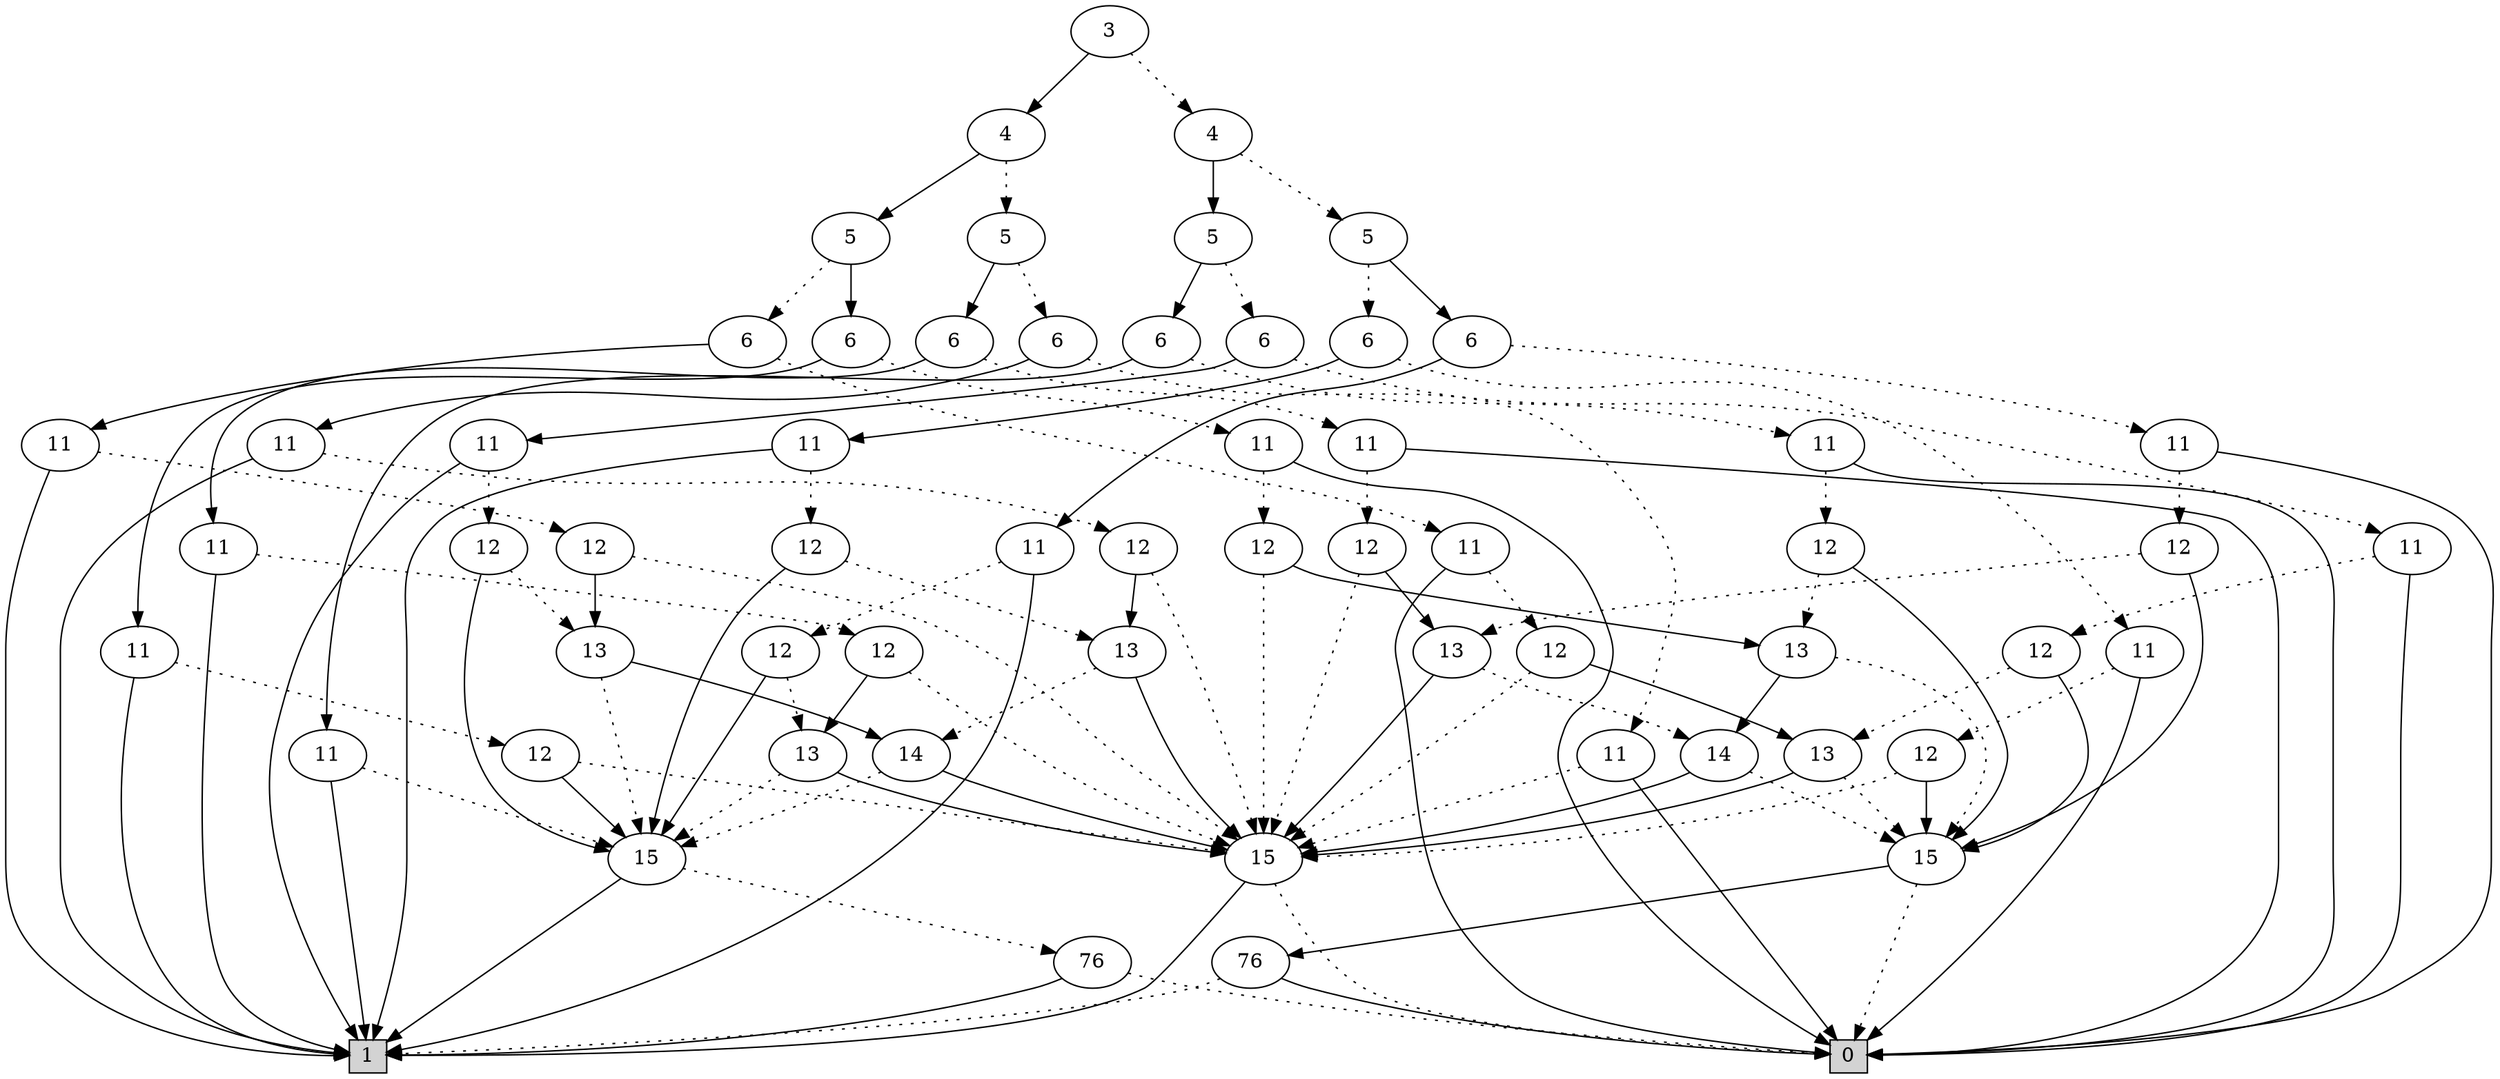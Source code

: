 digraph G {
0 [shape=box, label="0", style=filled, shape=box, height=0.3, width=0.3];
1 [shape=box, label="1", style=filled, shape=box, height=0.3, width=0.3];
175154 [label="3"];
175154 -> 175138 [style=dotted];
175154 -> 175153 [style=filled];
175138 [label="4"];
175138 -> 175130 [style=dotted];
175138 -> 175137 [style=filled];
175130 [label="5"];
175130 -> 175125 [style=dotted];
175130 -> 175129 [style=filled];
175125 [label="6"];
175125 -> 174057 [style=dotted];
175125 -> 175124 [style=filled];
174057 [label="11"];
174057 -> 174056 [style=dotted];
174057 -> 0 [style=filled];
174056 [label="12"];
174056 -> 32 [style=dotted];
174056 -> 174055 [style=filled];
32 [label="15"];
32 -> 0 [style=dotted];
32 -> 1 [style=filled];
174055 [label="15"];
174055 -> 0 [style=dotted];
174055 -> 155 [style=filled];
155 [label="76"];
155 -> 1 [style=dotted];
155 -> 0 [style=filled];
175124 [label="11"];
175124 -> 175123 [style=dotted];
175124 -> 1 [style=filled];
175123 [label="12"];
175123 -> 175122 [style=dotted];
175123 -> 175120 [style=filled];
175122 [label="13"];
175122 -> 175121 [style=dotted];
175122 -> 32 [style=filled];
175121 [label="14"];
175121 -> 175120 [style=dotted];
175121 -> 32 [style=filled];
175120 [label="15"];
175120 -> 154 [style=dotted];
175120 -> 1 [style=filled];
154 [label="76"];
154 -> 0 [style=dotted];
154 -> 1 [style=filled];
175129 [label="6"];
175129 -> 174152 [style=dotted];
175129 -> 175128 [style=filled];
174152 [label="11"];
174152 -> 174151 [style=dotted];
174152 -> 0 [style=filled];
174151 [label="12"];
174151 -> 174150 [style=dotted];
174151 -> 174055 [style=filled];
174150 [label="13"];
174150 -> 174149 [style=dotted];
174150 -> 32 [style=filled];
174149 [label="14"];
174149 -> 174055 [style=dotted];
174149 -> 32 [style=filled];
175128 [label="11"];
175128 -> 175127 [style=dotted];
175128 -> 1 [style=filled];
175127 [label="12"];
175127 -> 175126 [style=dotted];
175127 -> 175120 [style=filled];
175126 [label="13"];
175126 -> 175120 [style=dotted];
175126 -> 32 [style=filled];
175137 [label="5"];
175137 -> 175134 [style=dotted];
175137 -> 175136 [style=filled];
175134 [label="6"];
175134 -> 174232 [style=dotted];
175134 -> 175133 [style=filled];
174232 [label="11"];
174232 -> 174231 [style=dotted];
174232 -> 0 [style=filled];
174231 [label="12"];
174231 -> 174230 [style=dotted];
174231 -> 174055 [style=filled];
174230 [label="13"];
174230 -> 174055 [style=dotted];
174230 -> 32 [style=filled];
175133 [label="11"];
175133 -> 175132 [style=dotted];
175133 -> 1 [style=filled];
175132 [label="12"];
175132 -> 175131 [style=dotted];
175132 -> 175120 [style=filled];
175131 [label="13"];
175131 -> 175120 [style=dotted];
175131 -> 175121 [style=filled];
175136 [label="6"];
175136 -> 174296 [style=dotted];
175136 -> 175135 [style=filled];
174296 [label="11"];
174296 -> 174295 [style=dotted];
174296 -> 0 [style=filled];
174295 [label="12"];
174295 -> 174294 [style=dotted];
174295 -> 174055 [style=filled];
174294 [label="13"];
174294 -> 174055 [style=dotted];
174294 -> 174149 [style=filled];
175135 [label="11"];
175135 -> 175120 [style=dotted];
175135 -> 1 [style=filled];
175153 [label="4"];
175153 -> 175145 [style=dotted];
175153 -> 175152 [style=filled];
175145 [label="5"];
175145 -> 175141 [style=dotted];
175145 -> 175144 [style=filled];
175141 [label="6"];
175141 -> 174360 [style=dotted];
175141 -> 175140 [style=filled];
174360 [label="11"];
174360 -> 32 [style=dotted];
174360 -> 0 [style=filled];
175140 [label="11"];
175140 -> 175139 [style=dotted];
175140 -> 1 [style=filled];
175139 [label="12"];
175139 -> 32 [style=dotted];
175139 -> 175122 [style=filled];
175144 [label="6"];
175144 -> 174408 [style=dotted];
175144 -> 175143 [style=filled];
174408 [label="11"];
174408 -> 174407 [style=dotted];
174408 -> 0 [style=filled];
174407 [label="12"];
174407 -> 32 [style=dotted];
174407 -> 174150 [style=filled];
175143 [label="11"];
175143 -> 175142 [style=dotted];
175143 -> 1 [style=filled];
175142 [label="12"];
175142 -> 32 [style=dotted];
175142 -> 175126 [style=filled];
175152 [label="5"];
175152 -> 175148 [style=dotted];
175152 -> 175151 [style=filled];
175148 [label="6"];
175148 -> 174457 [style=dotted];
175148 -> 175147 [style=filled];
174457 [label="11"];
174457 -> 174456 [style=dotted];
174457 -> 0 [style=filled];
174456 [label="12"];
174456 -> 32 [style=dotted];
174456 -> 174230 [style=filled];
175147 [label="11"];
175147 -> 175146 [style=dotted];
175147 -> 1 [style=filled];
175146 [label="12"];
175146 -> 32 [style=dotted];
175146 -> 175131 [style=filled];
175151 [label="6"];
175151 -> 174505 [style=dotted];
175151 -> 175150 [style=filled];
174505 [label="11"];
174505 -> 174504 [style=dotted];
174505 -> 0 [style=filled];
174504 [label="12"];
174504 -> 32 [style=dotted];
174504 -> 174294 [style=filled];
175150 [label="11"];
175150 -> 175149 [style=dotted];
175150 -> 1 [style=filled];
175149 [label="12"];
175149 -> 32 [style=dotted];
175149 -> 175120 [style=filled];
}

